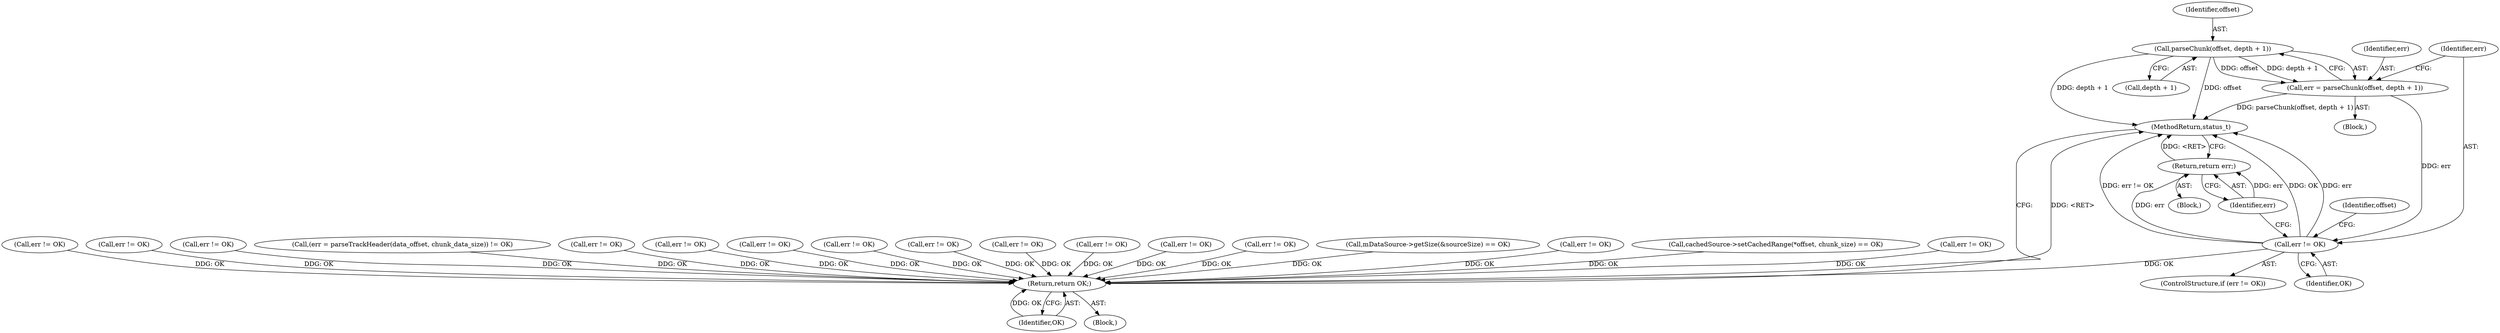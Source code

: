 digraph "0_Android_463a6f807e187828442949d1924e143cf07778c6@pointer" {
"1001604" [label="(Call,parseChunk(offset, depth + 1))"];
"1001602" [label="(Call,err = parseChunk(offset, depth + 1))"];
"1001610" [label="(Call,err != OK)"];
"1001614" [label="(Return,return err;)"];
"1002916" [label="(Return,return OK;)"];
"1001613" [label="(Block,)"];
"1001603" [label="(Identifier,err)"];
"1001600" [label="(Block,)"];
"1001610" [label="(Call,err != OK)"];
"1002295" [label="(Call,err != OK)"];
"1001824" [label="(Call,err != OK)"];
"1000191" [label="(Call,mDataSource->getSize(&sourceSize) == OK)"];
"1002917" [label="(Identifier,OK)"];
"1001744" [label="(Call,err != OK)"];
"1000394" [label="(Call,cachedSource->setCachedRange(*offset, chunk_size) == OK)"];
"1000565" [label="(Call,err != OK)"];
"1001605" [label="(Identifier,offset)"];
"1001604" [label="(Call,parseChunk(offset, depth + 1))"];
"1002866" [label="(Call,err != OK)"];
"1001606" [label="(Call,depth + 1)"];
"1001614" [label="(Return,return err;)"];
"1001772" [label="(Call,err != OK)"];
"1001475" [label="(Call,err != OK)"];
"1001612" [label="(Identifier,OK)"];
"1000988" [label="(Call,(err = parseTrackHeader(data_offset, chunk_data_size)) != OK)"];
"1002330" [label="(Call,err != OK)"];
"1001602" [label="(Call,err = parseChunk(offset, depth + 1))"];
"1002916" [label="(Return,return OK;)"];
"1001992" [label="(Call,err != OK)"];
"1001609" [label="(ControlStructure,if (err != OK))"];
"1001973" [label="(Call,err != OK)"];
"1001954" [label="(Call,err != OK)"];
"1001598" [label="(Identifier,offset)"];
"1002129" [label="(Call,err != OK)"];
"1001611" [label="(Identifier,err)"];
"1002918" [label="(MethodReturn,status_t)"];
"1001791" [label="(Call,err != OK)"];
"1000106" [label="(Block,)"];
"1000493" [label="(Call,err != OK)"];
"1001615" [label="(Identifier,err)"];
"1001604" -> "1001602"  [label="AST: "];
"1001604" -> "1001606"  [label="CFG: "];
"1001605" -> "1001604"  [label="AST: "];
"1001606" -> "1001604"  [label="AST: "];
"1001602" -> "1001604"  [label="CFG: "];
"1001604" -> "1002918"  [label="DDG: offset"];
"1001604" -> "1002918"  [label="DDG: depth + 1"];
"1001604" -> "1001602"  [label="DDG: offset"];
"1001604" -> "1001602"  [label="DDG: depth + 1"];
"1001602" -> "1001600"  [label="AST: "];
"1001603" -> "1001602"  [label="AST: "];
"1001611" -> "1001602"  [label="CFG: "];
"1001602" -> "1002918"  [label="DDG: parseChunk(offset, depth + 1)"];
"1001602" -> "1001610"  [label="DDG: err"];
"1001610" -> "1001609"  [label="AST: "];
"1001610" -> "1001612"  [label="CFG: "];
"1001611" -> "1001610"  [label="AST: "];
"1001612" -> "1001610"  [label="AST: "];
"1001598" -> "1001610"  [label="CFG: "];
"1001615" -> "1001610"  [label="CFG: "];
"1001610" -> "1002918"  [label="DDG: OK"];
"1001610" -> "1002918"  [label="DDG: err"];
"1001610" -> "1002918"  [label="DDG: err != OK"];
"1001610" -> "1001614"  [label="DDG: err"];
"1001610" -> "1002916"  [label="DDG: OK"];
"1001614" -> "1001613"  [label="AST: "];
"1001614" -> "1001615"  [label="CFG: "];
"1001615" -> "1001614"  [label="AST: "];
"1002918" -> "1001614"  [label="CFG: "];
"1001614" -> "1002918"  [label="DDG: <RET>"];
"1001615" -> "1001614"  [label="DDG: err"];
"1002916" -> "1000106"  [label="AST: "];
"1002916" -> "1002917"  [label="CFG: "];
"1002917" -> "1002916"  [label="AST: "];
"1002918" -> "1002916"  [label="CFG: "];
"1002916" -> "1002918"  [label="DDG: <RET>"];
"1002917" -> "1002916"  [label="DDG: OK"];
"1002866" -> "1002916"  [label="DDG: OK"];
"1002295" -> "1002916"  [label="DDG: OK"];
"1000191" -> "1002916"  [label="DDG: OK"];
"1001744" -> "1002916"  [label="DDG: OK"];
"1000493" -> "1002916"  [label="DDG: OK"];
"1000565" -> "1002916"  [label="DDG: OK"];
"1001772" -> "1002916"  [label="DDG: OK"];
"1001791" -> "1002916"  [label="DDG: OK"];
"1000394" -> "1002916"  [label="DDG: OK"];
"1001973" -> "1002916"  [label="DDG: OK"];
"1002129" -> "1002916"  [label="DDG: OK"];
"1001475" -> "1002916"  [label="DDG: OK"];
"1001992" -> "1002916"  [label="DDG: OK"];
"1001954" -> "1002916"  [label="DDG: OK"];
"1000988" -> "1002916"  [label="DDG: OK"];
"1001824" -> "1002916"  [label="DDG: OK"];
"1002330" -> "1002916"  [label="DDG: OK"];
}
